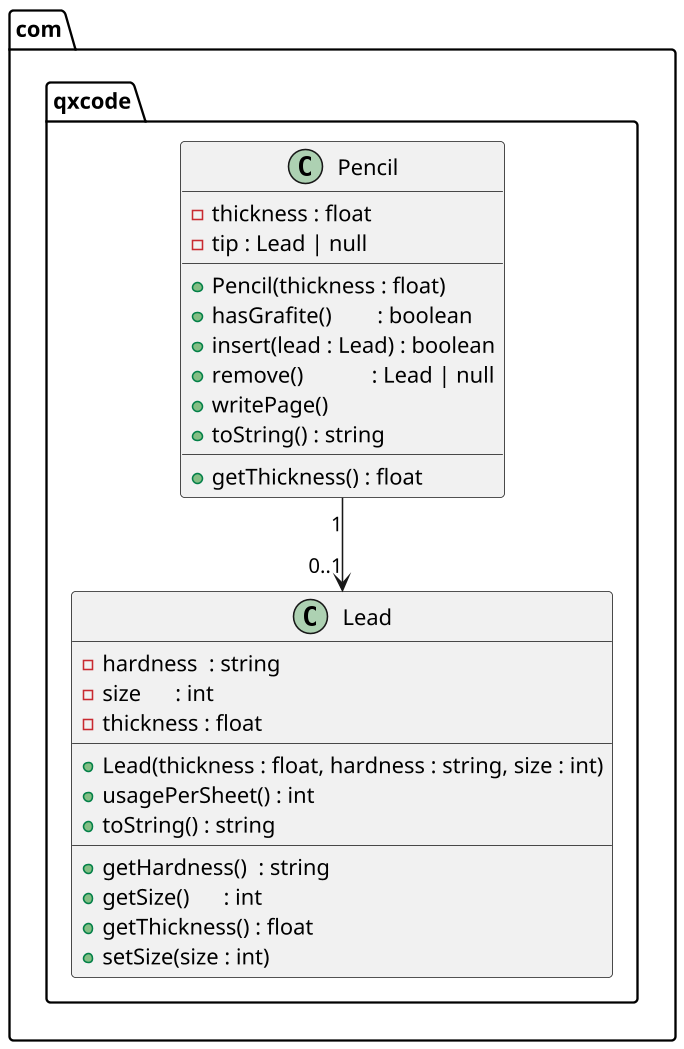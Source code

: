 @startuml

skinparam defaultFontName Hasklig
skinparam dpi 150

package com.qxcode {
  class Lead {
    - hardness  : string
    - size      : int
    - thickness : float
    __
    + Lead(thickness : float, hardness : string, size : int)
    + usagePerSheet() : int
    + toString() : string
    __
    + getHardness()  : string
    + getSize()      : int
    + getThickness() : float
    + setSize(size : int)
  }
  class Pencil {
    - thickness : float
    - tip : Lead | null
    __
    + Pencil(thickness : float)
    + hasGrafite()        : boolean
    + insert(lead : Lead) : boolean
    + remove()            : Lead | null
    + writePage()
    + toString() : string
    __
    + getThickness() : float
  }
}
Pencil "1" --> "0..1" Lead
@enduml